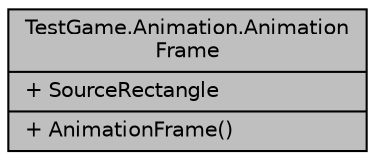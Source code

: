 digraph "TestGame.Animation.AnimationFrame"
{
 // INTERACTIVE_SVG=YES
 // LATEX_PDF_SIZE
  edge [fontname="Helvetica",fontsize="10",labelfontname="Helvetica",labelfontsize="10"];
  node [fontname="Helvetica",fontsize="10",shape=record];
  Node1 [label="{TestGame.Animation.Animation\lFrame\n|+ SourceRectangle\l|+ AnimationFrame()\l}",height=0.2,width=0.4,color="black", fillcolor="grey75", style="filled", fontcolor="black",tooltip=" "];
}
